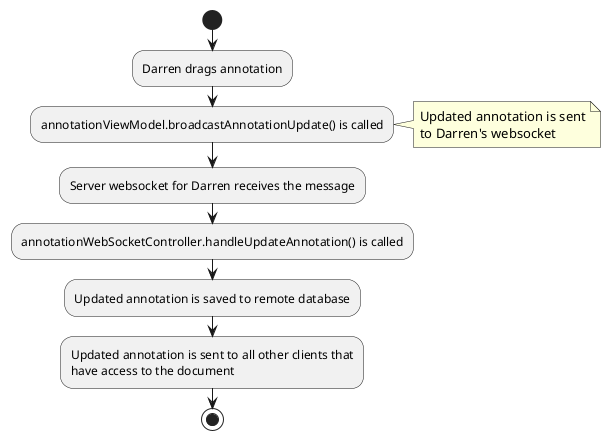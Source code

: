 @startuml

start
:Darren drags annotation;
:annotationViewModel.broadcastAnnotationUpdate() is called;
note right
Updated annotation is sent
to Darren's websocket
end note
:Server websocket for Darren receives the message;
:annotationWebSocketController.handleUpdateAnnotation() is called;
:Updated annotation is saved to remote database;
:Updated annotation is sent to all other clients that
have access to the document;
stop

@enduml
